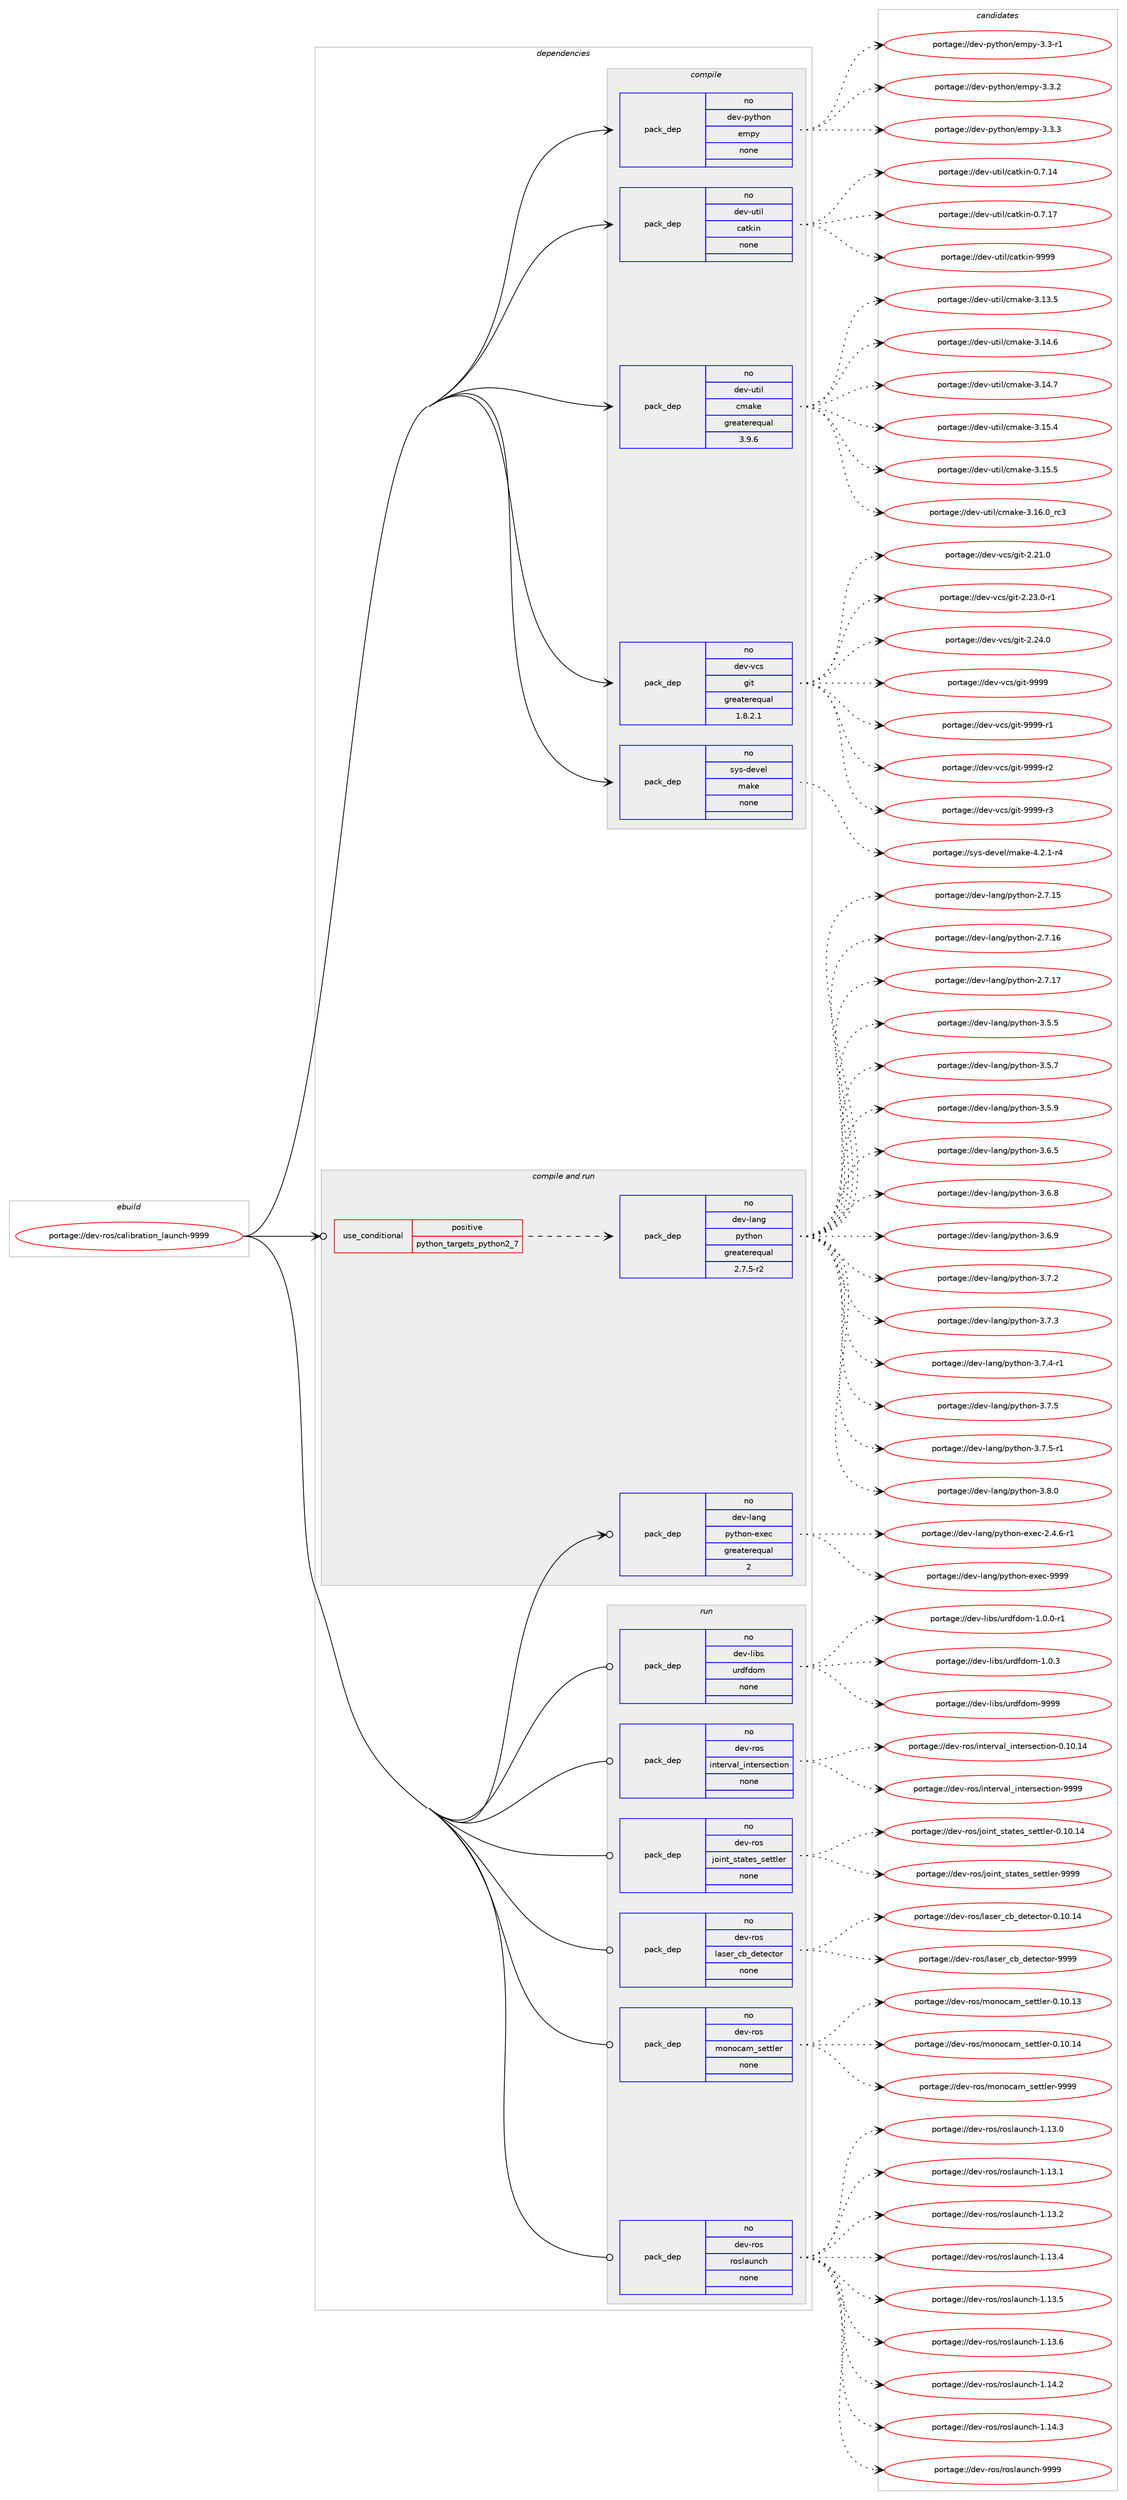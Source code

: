 digraph prolog {

# *************
# Graph options
# *************

newrank=true;
concentrate=true;
compound=true;
graph [rankdir=LR,fontname=Helvetica,fontsize=10,ranksep=1.5];#, ranksep=2.5, nodesep=0.2];
edge  [arrowhead=vee];
node  [fontname=Helvetica,fontsize=10];

# **********
# The ebuild
# **********

subgraph cluster_leftcol {
color=gray;
rank=same;
label=<<i>ebuild</i>>;
id [label="portage://dev-ros/calibration_launch-9999", color=red, width=4, href="../dev-ros/calibration_launch-9999.svg"];
}

# ****************
# The dependencies
# ****************

subgraph cluster_midcol {
color=gray;
label=<<i>dependencies</i>>;
subgraph cluster_compile {
fillcolor="#eeeeee";
style=filled;
label=<<i>compile</i>>;
subgraph pack138487 {
dependency184001 [label=<<TABLE BORDER="0" CELLBORDER="1" CELLSPACING="0" CELLPADDING="4" WIDTH="220"><TR><TD ROWSPAN="6" CELLPADDING="30">pack_dep</TD></TR><TR><TD WIDTH="110">no</TD></TR><TR><TD>dev-python</TD></TR><TR><TD>empy</TD></TR><TR><TD>none</TD></TR><TR><TD></TD></TR></TABLE>>, shape=none, color=blue];
}
id:e -> dependency184001:w [weight=20,style="solid",arrowhead="vee"];
subgraph pack138488 {
dependency184002 [label=<<TABLE BORDER="0" CELLBORDER="1" CELLSPACING="0" CELLPADDING="4" WIDTH="220"><TR><TD ROWSPAN="6" CELLPADDING="30">pack_dep</TD></TR><TR><TD WIDTH="110">no</TD></TR><TR><TD>dev-util</TD></TR><TR><TD>catkin</TD></TR><TR><TD>none</TD></TR><TR><TD></TD></TR></TABLE>>, shape=none, color=blue];
}
id:e -> dependency184002:w [weight=20,style="solid",arrowhead="vee"];
subgraph pack138489 {
dependency184003 [label=<<TABLE BORDER="0" CELLBORDER="1" CELLSPACING="0" CELLPADDING="4" WIDTH="220"><TR><TD ROWSPAN="6" CELLPADDING="30">pack_dep</TD></TR><TR><TD WIDTH="110">no</TD></TR><TR><TD>dev-util</TD></TR><TR><TD>cmake</TD></TR><TR><TD>greaterequal</TD></TR><TR><TD>3.9.6</TD></TR></TABLE>>, shape=none, color=blue];
}
id:e -> dependency184003:w [weight=20,style="solid",arrowhead="vee"];
subgraph pack138490 {
dependency184004 [label=<<TABLE BORDER="0" CELLBORDER="1" CELLSPACING="0" CELLPADDING="4" WIDTH="220"><TR><TD ROWSPAN="6" CELLPADDING="30">pack_dep</TD></TR><TR><TD WIDTH="110">no</TD></TR><TR><TD>dev-vcs</TD></TR><TR><TD>git</TD></TR><TR><TD>greaterequal</TD></TR><TR><TD>1.8.2.1</TD></TR></TABLE>>, shape=none, color=blue];
}
id:e -> dependency184004:w [weight=20,style="solid",arrowhead="vee"];
subgraph pack138491 {
dependency184005 [label=<<TABLE BORDER="0" CELLBORDER="1" CELLSPACING="0" CELLPADDING="4" WIDTH="220"><TR><TD ROWSPAN="6" CELLPADDING="30">pack_dep</TD></TR><TR><TD WIDTH="110">no</TD></TR><TR><TD>sys-devel</TD></TR><TR><TD>make</TD></TR><TR><TD>none</TD></TR><TR><TD></TD></TR></TABLE>>, shape=none, color=blue];
}
id:e -> dependency184005:w [weight=20,style="solid",arrowhead="vee"];
}
subgraph cluster_compileandrun {
fillcolor="#eeeeee";
style=filled;
label=<<i>compile and run</i>>;
subgraph cond42098 {
dependency184006 [label=<<TABLE BORDER="0" CELLBORDER="1" CELLSPACING="0" CELLPADDING="4"><TR><TD ROWSPAN="3" CELLPADDING="10">use_conditional</TD></TR><TR><TD>positive</TD></TR><TR><TD>python_targets_python2_7</TD></TR></TABLE>>, shape=none, color=red];
subgraph pack138492 {
dependency184007 [label=<<TABLE BORDER="0" CELLBORDER="1" CELLSPACING="0" CELLPADDING="4" WIDTH="220"><TR><TD ROWSPAN="6" CELLPADDING="30">pack_dep</TD></TR><TR><TD WIDTH="110">no</TD></TR><TR><TD>dev-lang</TD></TR><TR><TD>python</TD></TR><TR><TD>greaterequal</TD></TR><TR><TD>2.7.5-r2</TD></TR></TABLE>>, shape=none, color=blue];
}
dependency184006:e -> dependency184007:w [weight=20,style="dashed",arrowhead="vee"];
}
id:e -> dependency184006:w [weight=20,style="solid",arrowhead="odotvee"];
subgraph pack138493 {
dependency184008 [label=<<TABLE BORDER="0" CELLBORDER="1" CELLSPACING="0" CELLPADDING="4" WIDTH="220"><TR><TD ROWSPAN="6" CELLPADDING="30">pack_dep</TD></TR><TR><TD WIDTH="110">no</TD></TR><TR><TD>dev-lang</TD></TR><TR><TD>python-exec</TD></TR><TR><TD>greaterequal</TD></TR><TR><TD>2</TD></TR></TABLE>>, shape=none, color=blue];
}
id:e -> dependency184008:w [weight=20,style="solid",arrowhead="odotvee"];
}
subgraph cluster_run {
fillcolor="#eeeeee";
style=filled;
label=<<i>run</i>>;
subgraph pack138494 {
dependency184009 [label=<<TABLE BORDER="0" CELLBORDER="1" CELLSPACING="0" CELLPADDING="4" WIDTH="220"><TR><TD ROWSPAN="6" CELLPADDING="30">pack_dep</TD></TR><TR><TD WIDTH="110">no</TD></TR><TR><TD>dev-libs</TD></TR><TR><TD>urdfdom</TD></TR><TR><TD>none</TD></TR><TR><TD></TD></TR></TABLE>>, shape=none, color=blue];
}
id:e -> dependency184009:w [weight=20,style="solid",arrowhead="odot"];
subgraph pack138495 {
dependency184010 [label=<<TABLE BORDER="0" CELLBORDER="1" CELLSPACING="0" CELLPADDING="4" WIDTH="220"><TR><TD ROWSPAN="6" CELLPADDING="30">pack_dep</TD></TR><TR><TD WIDTH="110">no</TD></TR><TR><TD>dev-ros</TD></TR><TR><TD>interval_intersection</TD></TR><TR><TD>none</TD></TR><TR><TD></TD></TR></TABLE>>, shape=none, color=blue];
}
id:e -> dependency184010:w [weight=20,style="solid",arrowhead="odot"];
subgraph pack138496 {
dependency184011 [label=<<TABLE BORDER="0" CELLBORDER="1" CELLSPACING="0" CELLPADDING="4" WIDTH="220"><TR><TD ROWSPAN="6" CELLPADDING="30">pack_dep</TD></TR><TR><TD WIDTH="110">no</TD></TR><TR><TD>dev-ros</TD></TR><TR><TD>joint_states_settler</TD></TR><TR><TD>none</TD></TR><TR><TD></TD></TR></TABLE>>, shape=none, color=blue];
}
id:e -> dependency184011:w [weight=20,style="solid",arrowhead="odot"];
subgraph pack138497 {
dependency184012 [label=<<TABLE BORDER="0" CELLBORDER="1" CELLSPACING="0" CELLPADDING="4" WIDTH="220"><TR><TD ROWSPAN="6" CELLPADDING="30">pack_dep</TD></TR><TR><TD WIDTH="110">no</TD></TR><TR><TD>dev-ros</TD></TR><TR><TD>laser_cb_detector</TD></TR><TR><TD>none</TD></TR><TR><TD></TD></TR></TABLE>>, shape=none, color=blue];
}
id:e -> dependency184012:w [weight=20,style="solid",arrowhead="odot"];
subgraph pack138498 {
dependency184013 [label=<<TABLE BORDER="0" CELLBORDER="1" CELLSPACING="0" CELLPADDING="4" WIDTH="220"><TR><TD ROWSPAN="6" CELLPADDING="30">pack_dep</TD></TR><TR><TD WIDTH="110">no</TD></TR><TR><TD>dev-ros</TD></TR><TR><TD>monocam_settler</TD></TR><TR><TD>none</TD></TR><TR><TD></TD></TR></TABLE>>, shape=none, color=blue];
}
id:e -> dependency184013:w [weight=20,style="solid",arrowhead="odot"];
subgraph pack138499 {
dependency184014 [label=<<TABLE BORDER="0" CELLBORDER="1" CELLSPACING="0" CELLPADDING="4" WIDTH="220"><TR><TD ROWSPAN="6" CELLPADDING="30">pack_dep</TD></TR><TR><TD WIDTH="110">no</TD></TR><TR><TD>dev-ros</TD></TR><TR><TD>roslaunch</TD></TR><TR><TD>none</TD></TR><TR><TD></TD></TR></TABLE>>, shape=none, color=blue];
}
id:e -> dependency184014:w [weight=20,style="solid",arrowhead="odot"];
}
}

# **************
# The candidates
# **************

subgraph cluster_choices {
rank=same;
color=gray;
label=<<i>candidates</i>>;

subgraph choice138487 {
color=black;
nodesep=1;
choiceportage1001011184511212111610411111047101109112121455146514511449 [label="portage://dev-python/empy-3.3-r1", color=red, width=4,href="../dev-python/empy-3.3-r1.svg"];
choiceportage1001011184511212111610411111047101109112121455146514650 [label="portage://dev-python/empy-3.3.2", color=red, width=4,href="../dev-python/empy-3.3.2.svg"];
choiceportage1001011184511212111610411111047101109112121455146514651 [label="portage://dev-python/empy-3.3.3", color=red, width=4,href="../dev-python/empy-3.3.3.svg"];
dependency184001:e -> choiceportage1001011184511212111610411111047101109112121455146514511449:w [style=dotted,weight="100"];
dependency184001:e -> choiceportage1001011184511212111610411111047101109112121455146514650:w [style=dotted,weight="100"];
dependency184001:e -> choiceportage1001011184511212111610411111047101109112121455146514651:w [style=dotted,weight="100"];
}
subgraph choice138488 {
color=black;
nodesep=1;
choiceportage1001011184511711610510847999711610710511045484655464952 [label="portage://dev-util/catkin-0.7.14", color=red, width=4,href="../dev-util/catkin-0.7.14.svg"];
choiceportage1001011184511711610510847999711610710511045484655464955 [label="portage://dev-util/catkin-0.7.17", color=red, width=4,href="../dev-util/catkin-0.7.17.svg"];
choiceportage100101118451171161051084799971161071051104557575757 [label="portage://dev-util/catkin-9999", color=red, width=4,href="../dev-util/catkin-9999.svg"];
dependency184002:e -> choiceportage1001011184511711610510847999711610710511045484655464952:w [style=dotted,weight="100"];
dependency184002:e -> choiceportage1001011184511711610510847999711610710511045484655464955:w [style=dotted,weight="100"];
dependency184002:e -> choiceportage100101118451171161051084799971161071051104557575757:w [style=dotted,weight="100"];
}
subgraph choice138489 {
color=black;
nodesep=1;
choiceportage1001011184511711610510847991099710710145514649514653 [label="portage://dev-util/cmake-3.13.5", color=red, width=4,href="../dev-util/cmake-3.13.5.svg"];
choiceportage1001011184511711610510847991099710710145514649524654 [label="portage://dev-util/cmake-3.14.6", color=red, width=4,href="../dev-util/cmake-3.14.6.svg"];
choiceportage1001011184511711610510847991099710710145514649524655 [label="portage://dev-util/cmake-3.14.7", color=red, width=4,href="../dev-util/cmake-3.14.7.svg"];
choiceportage1001011184511711610510847991099710710145514649534652 [label="portage://dev-util/cmake-3.15.4", color=red, width=4,href="../dev-util/cmake-3.15.4.svg"];
choiceportage1001011184511711610510847991099710710145514649534653 [label="portage://dev-util/cmake-3.15.5", color=red, width=4,href="../dev-util/cmake-3.15.5.svg"];
choiceportage1001011184511711610510847991099710710145514649544648951149951 [label="portage://dev-util/cmake-3.16.0_rc3", color=red, width=4,href="../dev-util/cmake-3.16.0_rc3.svg"];
dependency184003:e -> choiceportage1001011184511711610510847991099710710145514649514653:w [style=dotted,weight="100"];
dependency184003:e -> choiceportage1001011184511711610510847991099710710145514649524654:w [style=dotted,weight="100"];
dependency184003:e -> choiceportage1001011184511711610510847991099710710145514649524655:w [style=dotted,weight="100"];
dependency184003:e -> choiceportage1001011184511711610510847991099710710145514649534652:w [style=dotted,weight="100"];
dependency184003:e -> choiceportage1001011184511711610510847991099710710145514649534653:w [style=dotted,weight="100"];
dependency184003:e -> choiceportage1001011184511711610510847991099710710145514649544648951149951:w [style=dotted,weight="100"];
}
subgraph choice138490 {
color=black;
nodesep=1;
choiceportage10010111845118991154710310511645504650494648 [label="portage://dev-vcs/git-2.21.0", color=red, width=4,href="../dev-vcs/git-2.21.0.svg"];
choiceportage100101118451189911547103105116455046505146484511449 [label="portage://dev-vcs/git-2.23.0-r1", color=red, width=4,href="../dev-vcs/git-2.23.0-r1.svg"];
choiceportage10010111845118991154710310511645504650524648 [label="portage://dev-vcs/git-2.24.0", color=red, width=4,href="../dev-vcs/git-2.24.0.svg"];
choiceportage1001011184511899115471031051164557575757 [label="portage://dev-vcs/git-9999", color=red, width=4,href="../dev-vcs/git-9999.svg"];
choiceportage10010111845118991154710310511645575757574511449 [label="portage://dev-vcs/git-9999-r1", color=red, width=4,href="../dev-vcs/git-9999-r1.svg"];
choiceportage10010111845118991154710310511645575757574511450 [label="portage://dev-vcs/git-9999-r2", color=red, width=4,href="../dev-vcs/git-9999-r2.svg"];
choiceportage10010111845118991154710310511645575757574511451 [label="portage://dev-vcs/git-9999-r3", color=red, width=4,href="../dev-vcs/git-9999-r3.svg"];
dependency184004:e -> choiceportage10010111845118991154710310511645504650494648:w [style=dotted,weight="100"];
dependency184004:e -> choiceportage100101118451189911547103105116455046505146484511449:w [style=dotted,weight="100"];
dependency184004:e -> choiceportage10010111845118991154710310511645504650524648:w [style=dotted,weight="100"];
dependency184004:e -> choiceportage1001011184511899115471031051164557575757:w [style=dotted,weight="100"];
dependency184004:e -> choiceportage10010111845118991154710310511645575757574511449:w [style=dotted,weight="100"];
dependency184004:e -> choiceportage10010111845118991154710310511645575757574511450:w [style=dotted,weight="100"];
dependency184004:e -> choiceportage10010111845118991154710310511645575757574511451:w [style=dotted,weight="100"];
}
subgraph choice138491 {
color=black;
nodesep=1;
choiceportage1151211154510010111810110847109971071014552465046494511452 [label="portage://sys-devel/make-4.2.1-r4", color=red, width=4,href="../sys-devel/make-4.2.1-r4.svg"];
dependency184005:e -> choiceportage1151211154510010111810110847109971071014552465046494511452:w [style=dotted,weight="100"];
}
subgraph choice138492 {
color=black;
nodesep=1;
choiceportage10010111845108971101034711212111610411111045504655464953 [label="portage://dev-lang/python-2.7.15", color=red, width=4,href="../dev-lang/python-2.7.15.svg"];
choiceportage10010111845108971101034711212111610411111045504655464954 [label="portage://dev-lang/python-2.7.16", color=red, width=4,href="../dev-lang/python-2.7.16.svg"];
choiceportage10010111845108971101034711212111610411111045504655464955 [label="portage://dev-lang/python-2.7.17", color=red, width=4,href="../dev-lang/python-2.7.17.svg"];
choiceportage100101118451089711010347112121116104111110455146534653 [label="portage://dev-lang/python-3.5.5", color=red, width=4,href="../dev-lang/python-3.5.5.svg"];
choiceportage100101118451089711010347112121116104111110455146534655 [label="portage://dev-lang/python-3.5.7", color=red, width=4,href="../dev-lang/python-3.5.7.svg"];
choiceportage100101118451089711010347112121116104111110455146534657 [label="portage://dev-lang/python-3.5.9", color=red, width=4,href="../dev-lang/python-3.5.9.svg"];
choiceportage100101118451089711010347112121116104111110455146544653 [label="portage://dev-lang/python-3.6.5", color=red, width=4,href="../dev-lang/python-3.6.5.svg"];
choiceportage100101118451089711010347112121116104111110455146544656 [label="portage://dev-lang/python-3.6.8", color=red, width=4,href="../dev-lang/python-3.6.8.svg"];
choiceportage100101118451089711010347112121116104111110455146544657 [label="portage://dev-lang/python-3.6.9", color=red, width=4,href="../dev-lang/python-3.6.9.svg"];
choiceportage100101118451089711010347112121116104111110455146554650 [label="portage://dev-lang/python-3.7.2", color=red, width=4,href="../dev-lang/python-3.7.2.svg"];
choiceportage100101118451089711010347112121116104111110455146554651 [label="portage://dev-lang/python-3.7.3", color=red, width=4,href="../dev-lang/python-3.7.3.svg"];
choiceportage1001011184510897110103471121211161041111104551465546524511449 [label="portage://dev-lang/python-3.7.4-r1", color=red, width=4,href="../dev-lang/python-3.7.4-r1.svg"];
choiceportage100101118451089711010347112121116104111110455146554653 [label="portage://dev-lang/python-3.7.5", color=red, width=4,href="../dev-lang/python-3.7.5.svg"];
choiceportage1001011184510897110103471121211161041111104551465546534511449 [label="portage://dev-lang/python-3.7.5-r1", color=red, width=4,href="../dev-lang/python-3.7.5-r1.svg"];
choiceportage100101118451089711010347112121116104111110455146564648 [label="portage://dev-lang/python-3.8.0", color=red, width=4,href="../dev-lang/python-3.8.0.svg"];
dependency184007:e -> choiceportage10010111845108971101034711212111610411111045504655464953:w [style=dotted,weight="100"];
dependency184007:e -> choiceportage10010111845108971101034711212111610411111045504655464954:w [style=dotted,weight="100"];
dependency184007:e -> choiceportage10010111845108971101034711212111610411111045504655464955:w [style=dotted,weight="100"];
dependency184007:e -> choiceportage100101118451089711010347112121116104111110455146534653:w [style=dotted,weight="100"];
dependency184007:e -> choiceportage100101118451089711010347112121116104111110455146534655:w [style=dotted,weight="100"];
dependency184007:e -> choiceportage100101118451089711010347112121116104111110455146534657:w [style=dotted,weight="100"];
dependency184007:e -> choiceportage100101118451089711010347112121116104111110455146544653:w [style=dotted,weight="100"];
dependency184007:e -> choiceportage100101118451089711010347112121116104111110455146544656:w [style=dotted,weight="100"];
dependency184007:e -> choiceportage100101118451089711010347112121116104111110455146544657:w [style=dotted,weight="100"];
dependency184007:e -> choiceportage100101118451089711010347112121116104111110455146554650:w [style=dotted,weight="100"];
dependency184007:e -> choiceportage100101118451089711010347112121116104111110455146554651:w [style=dotted,weight="100"];
dependency184007:e -> choiceportage1001011184510897110103471121211161041111104551465546524511449:w [style=dotted,weight="100"];
dependency184007:e -> choiceportage100101118451089711010347112121116104111110455146554653:w [style=dotted,weight="100"];
dependency184007:e -> choiceportage1001011184510897110103471121211161041111104551465546534511449:w [style=dotted,weight="100"];
dependency184007:e -> choiceportage100101118451089711010347112121116104111110455146564648:w [style=dotted,weight="100"];
}
subgraph choice138493 {
color=black;
nodesep=1;
choiceportage10010111845108971101034711212111610411111045101120101994550465246544511449 [label="portage://dev-lang/python-exec-2.4.6-r1", color=red, width=4,href="../dev-lang/python-exec-2.4.6-r1.svg"];
choiceportage10010111845108971101034711212111610411111045101120101994557575757 [label="portage://dev-lang/python-exec-9999", color=red, width=4,href="../dev-lang/python-exec-9999.svg"];
dependency184008:e -> choiceportage10010111845108971101034711212111610411111045101120101994550465246544511449:w [style=dotted,weight="100"];
dependency184008:e -> choiceportage10010111845108971101034711212111610411111045101120101994557575757:w [style=dotted,weight="100"];
}
subgraph choice138494 {
color=black;
nodesep=1;
choiceportage1001011184510810598115471171141001021001111094549464846484511449 [label="portage://dev-libs/urdfdom-1.0.0-r1", color=red, width=4,href="../dev-libs/urdfdom-1.0.0-r1.svg"];
choiceportage100101118451081059811547117114100102100111109454946484651 [label="portage://dev-libs/urdfdom-1.0.3", color=red, width=4,href="../dev-libs/urdfdom-1.0.3.svg"];
choiceportage1001011184510810598115471171141001021001111094557575757 [label="portage://dev-libs/urdfdom-9999", color=red, width=4,href="../dev-libs/urdfdom-9999.svg"];
dependency184009:e -> choiceportage1001011184510810598115471171141001021001111094549464846484511449:w [style=dotted,weight="100"];
dependency184009:e -> choiceportage100101118451081059811547117114100102100111109454946484651:w [style=dotted,weight="100"];
dependency184009:e -> choiceportage1001011184510810598115471171141001021001111094557575757:w [style=dotted,weight="100"];
}
subgraph choice138495 {
color=black;
nodesep=1;
choiceportage10010111845114111115471051101161011141189710895105110116101114115101991161051111104548464948464952 [label="portage://dev-ros/interval_intersection-0.10.14", color=red, width=4,href="../dev-ros/interval_intersection-0.10.14.svg"];
choiceportage10010111845114111115471051101161011141189710895105110116101114115101991161051111104557575757 [label="portage://dev-ros/interval_intersection-9999", color=red, width=4,href="../dev-ros/interval_intersection-9999.svg"];
dependency184010:e -> choiceportage10010111845114111115471051101161011141189710895105110116101114115101991161051111104548464948464952:w [style=dotted,weight="100"];
dependency184010:e -> choiceportage10010111845114111115471051101161011141189710895105110116101114115101991161051111104557575757:w [style=dotted,weight="100"];
}
subgraph choice138496 {
color=black;
nodesep=1;
choiceportage10010111845114111115471061111051101169511511697116101115951151011161161081011144548464948464952 [label="portage://dev-ros/joint_states_settler-0.10.14", color=red, width=4,href="../dev-ros/joint_states_settler-0.10.14.svg"];
choiceportage10010111845114111115471061111051101169511511697116101115951151011161161081011144557575757 [label="portage://dev-ros/joint_states_settler-9999", color=red, width=4,href="../dev-ros/joint_states_settler-9999.svg"];
dependency184011:e -> choiceportage10010111845114111115471061111051101169511511697116101115951151011161161081011144548464948464952:w [style=dotted,weight="100"];
dependency184011:e -> choiceportage10010111845114111115471061111051101169511511697116101115951151011161161081011144557575757:w [style=dotted,weight="100"];
}
subgraph choice138497 {
color=black;
nodesep=1;
choiceportage10010111845114111115471089711510111495999895100101116101991161111144548464948464952 [label="portage://dev-ros/laser_cb_detector-0.10.14", color=red, width=4,href="../dev-ros/laser_cb_detector-0.10.14.svg"];
choiceportage10010111845114111115471089711510111495999895100101116101991161111144557575757 [label="portage://dev-ros/laser_cb_detector-9999", color=red, width=4,href="../dev-ros/laser_cb_detector-9999.svg"];
dependency184012:e -> choiceportage10010111845114111115471089711510111495999895100101116101991161111144548464948464952:w [style=dotted,weight="100"];
dependency184012:e -> choiceportage10010111845114111115471089711510111495999895100101116101991161111144557575757:w [style=dotted,weight="100"];
}
subgraph choice138498 {
color=black;
nodesep=1;
choiceportage10010111845114111115471091111101119997109951151011161161081011144548464948464951 [label="portage://dev-ros/monocam_settler-0.10.13", color=red, width=4,href="../dev-ros/monocam_settler-0.10.13.svg"];
choiceportage10010111845114111115471091111101119997109951151011161161081011144548464948464952 [label="portage://dev-ros/monocam_settler-0.10.14", color=red, width=4,href="../dev-ros/monocam_settler-0.10.14.svg"];
choiceportage10010111845114111115471091111101119997109951151011161161081011144557575757 [label="portage://dev-ros/monocam_settler-9999", color=red, width=4,href="../dev-ros/monocam_settler-9999.svg"];
dependency184013:e -> choiceportage10010111845114111115471091111101119997109951151011161161081011144548464948464951:w [style=dotted,weight="100"];
dependency184013:e -> choiceportage10010111845114111115471091111101119997109951151011161161081011144548464948464952:w [style=dotted,weight="100"];
dependency184013:e -> choiceportage10010111845114111115471091111101119997109951151011161161081011144557575757:w [style=dotted,weight="100"];
}
subgraph choice138499 {
color=black;
nodesep=1;
choiceportage1001011184511411111547114111115108971171109910445494649514648 [label="portage://dev-ros/roslaunch-1.13.0", color=red, width=4,href="../dev-ros/roslaunch-1.13.0.svg"];
choiceportage1001011184511411111547114111115108971171109910445494649514649 [label="portage://dev-ros/roslaunch-1.13.1", color=red, width=4,href="../dev-ros/roslaunch-1.13.1.svg"];
choiceportage1001011184511411111547114111115108971171109910445494649514650 [label="portage://dev-ros/roslaunch-1.13.2", color=red, width=4,href="../dev-ros/roslaunch-1.13.2.svg"];
choiceportage1001011184511411111547114111115108971171109910445494649514652 [label="portage://dev-ros/roslaunch-1.13.4", color=red, width=4,href="../dev-ros/roslaunch-1.13.4.svg"];
choiceportage1001011184511411111547114111115108971171109910445494649514653 [label="portage://dev-ros/roslaunch-1.13.5", color=red, width=4,href="../dev-ros/roslaunch-1.13.5.svg"];
choiceportage1001011184511411111547114111115108971171109910445494649514654 [label="portage://dev-ros/roslaunch-1.13.6", color=red, width=4,href="../dev-ros/roslaunch-1.13.6.svg"];
choiceportage1001011184511411111547114111115108971171109910445494649524650 [label="portage://dev-ros/roslaunch-1.14.2", color=red, width=4,href="../dev-ros/roslaunch-1.14.2.svg"];
choiceportage1001011184511411111547114111115108971171109910445494649524651 [label="portage://dev-ros/roslaunch-1.14.3", color=red, width=4,href="../dev-ros/roslaunch-1.14.3.svg"];
choiceportage100101118451141111154711411111510897117110991044557575757 [label="portage://dev-ros/roslaunch-9999", color=red, width=4,href="../dev-ros/roslaunch-9999.svg"];
dependency184014:e -> choiceportage1001011184511411111547114111115108971171109910445494649514648:w [style=dotted,weight="100"];
dependency184014:e -> choiceportage1001011184511411111547114111115108971171109910445494649514649:w [style=dotted,weight="100"];
dependency184014:e -> choiceportage1001011184511411111547114111115108971171109910445494649514650:w [style=dotted,weight="100"];
dependency184014:e -> choiceportage1001011184511411111547114111115108971171109910445494649514652:w [style=dotted,weight="100"];
dependency184014:e -> choiceportage1001011184511411111547114111115108971171109910445494649514653:w [style=dotted,weight="100"];
dependency184014:e -> choiceportage1001011184511411111547114111115108971171109910445494649514654:w [style=dotted,weight="100"];
dependency184014:e -> choiceportage1001011184511411111547114111115108971171109910445494649524650:w [style=dotted,weight="100"];
dependency184014:e -> choiceportage1001011184511411111547114111115108971171109910445494649524651:w [style=dotted,weight="100"];
dependency184014:e -> choiceportage100101118451141111154711411111510897117110991044557575757:w [style=dotted,weight="100"];
}
}

}
